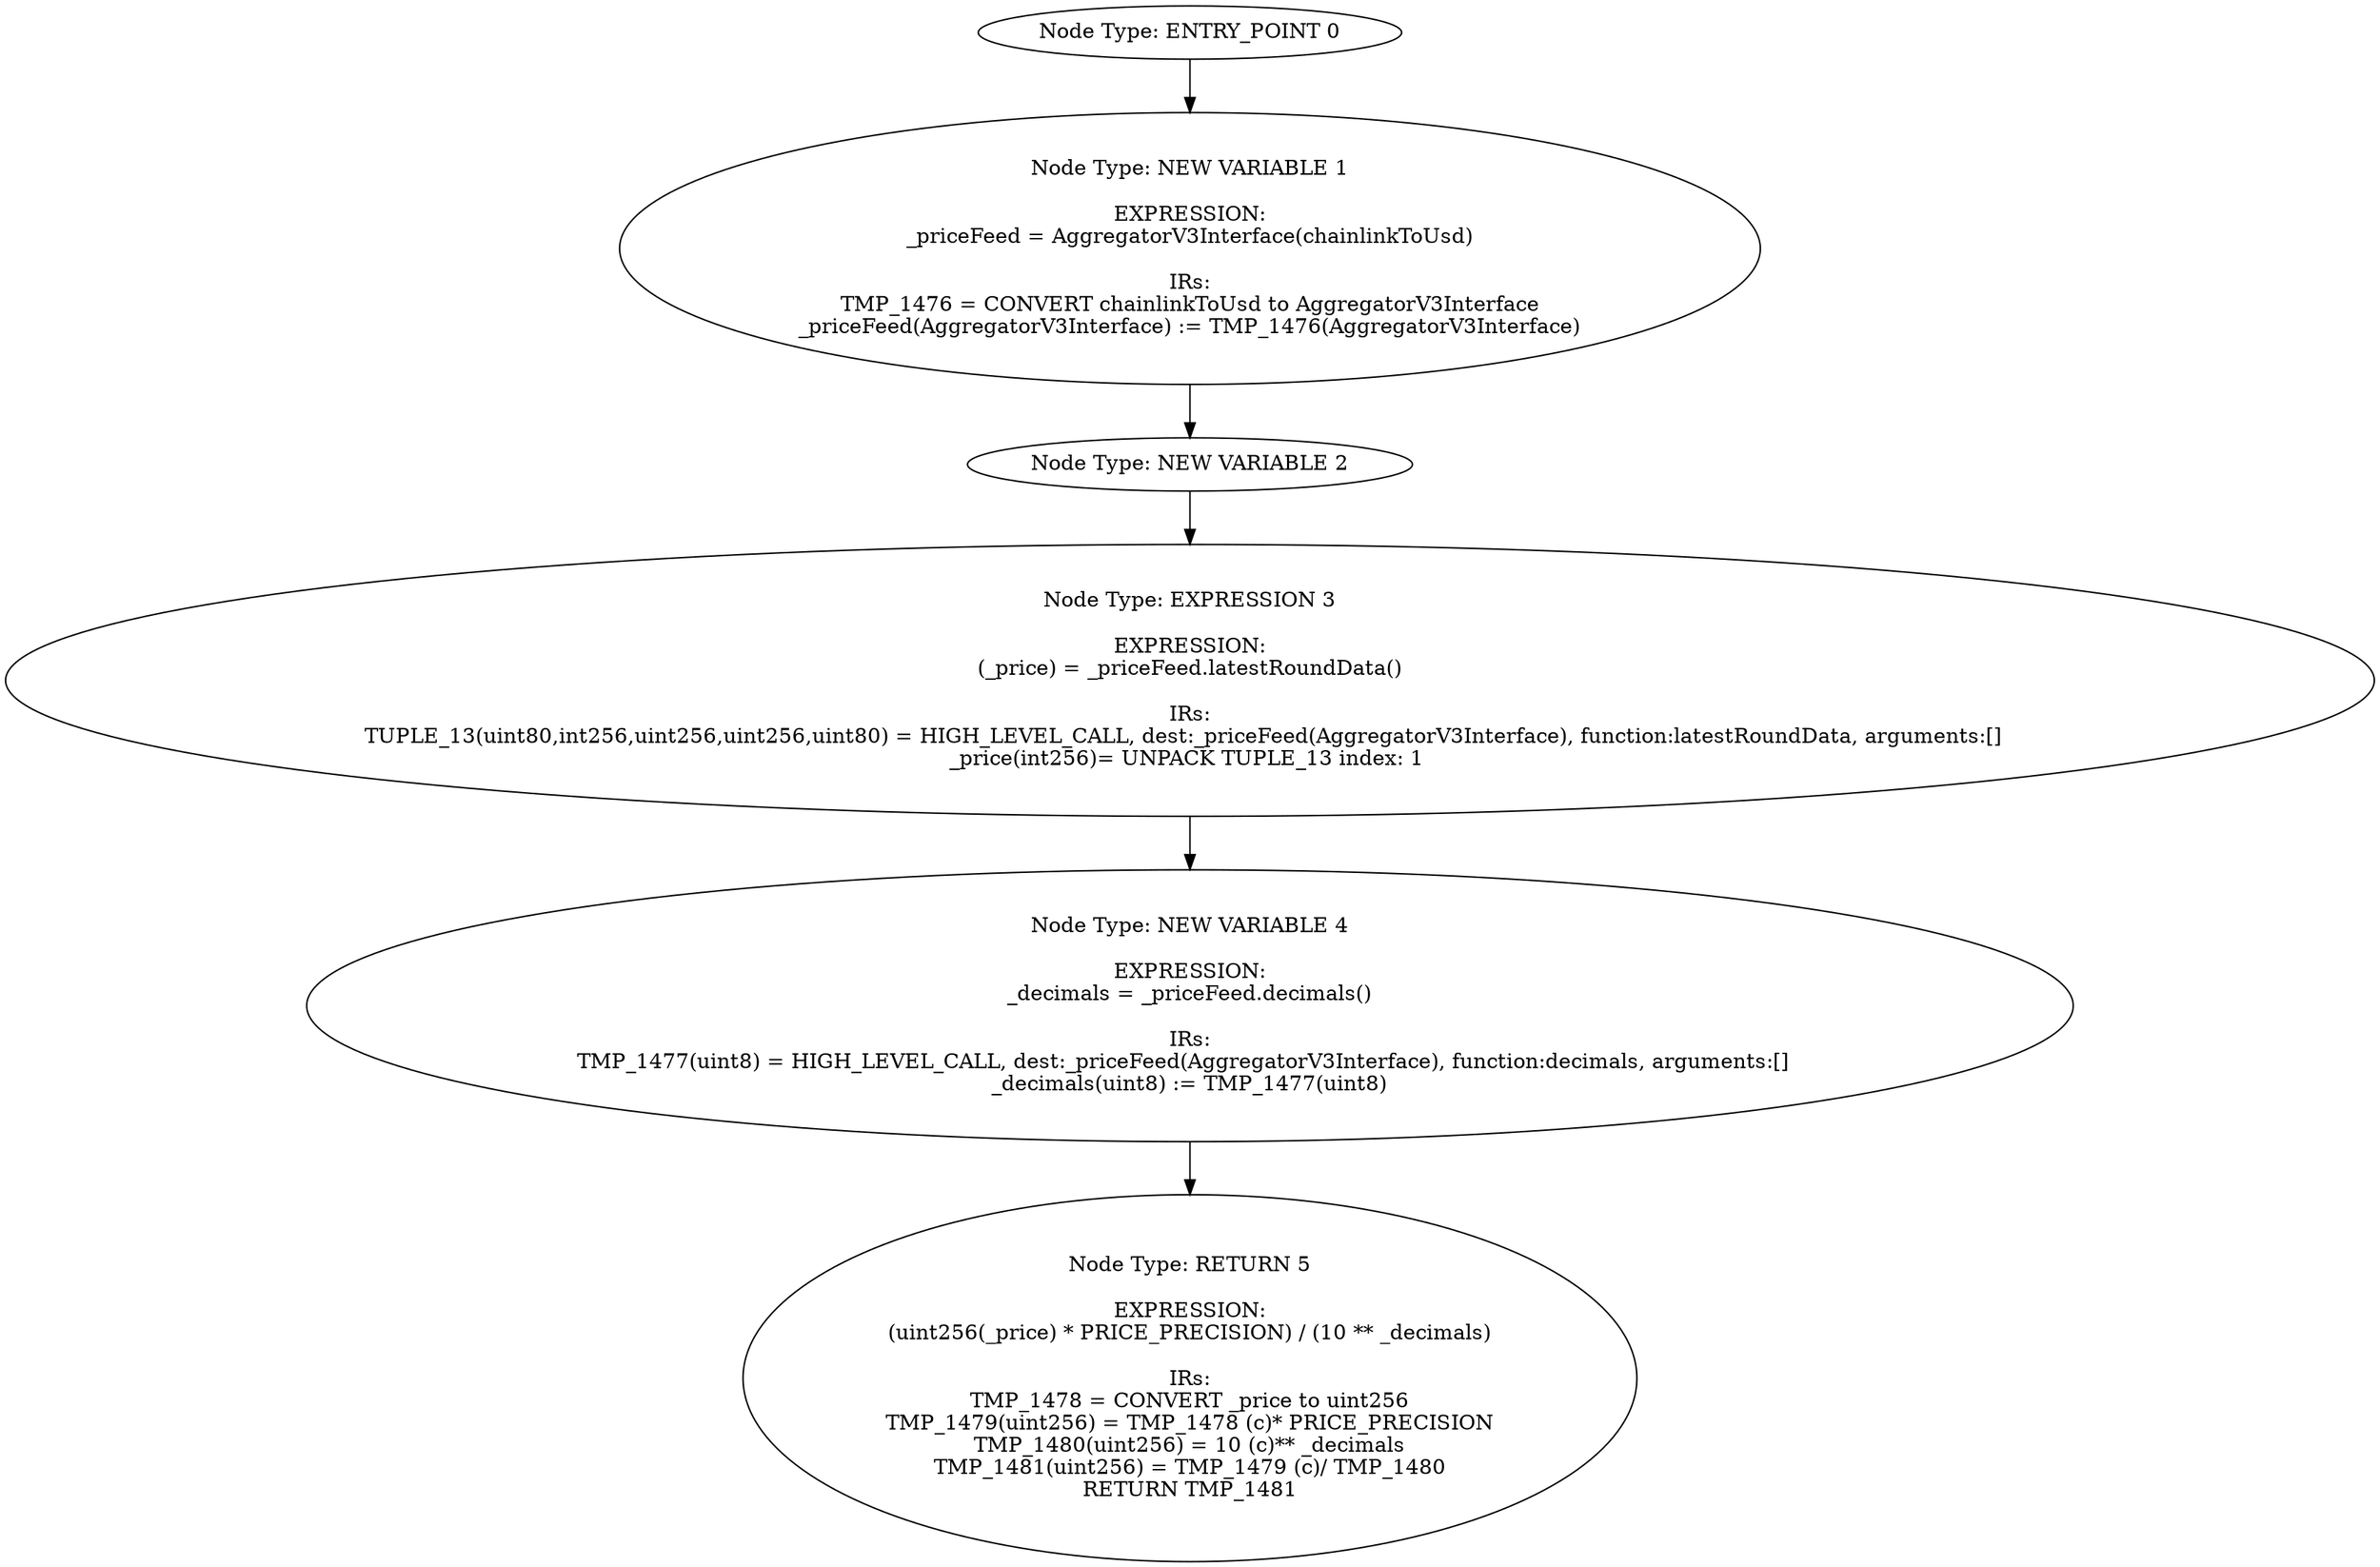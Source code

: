 digraph{
0[label="Node Type: ENTRY_POINT 0
"];
0->1;
1[label="Node Type: NEW VARIABLE 1

EXPRESSION:
_priceFeed = AggregatorV3Interface(chainlinkToUsd)

IRs:
TMP_1476 = CONVERT chainlinkToUsd to AggregatorV3Interface
_priceFeed(AggregatorV3Interface) := TMP_1476(AggregatorV3Interface)"];
1->2;
2[label="Node Type: NEW VARIABLE 2
"];
2->3;
3[label="Node Type: EXPRESSION 3

EXPRESSION:
(_price) = _priceFeed.latestRoundData()

IRs:
TUPLE_13(uint80,int256,uint256,uint256,uint80) = HIGH_LEVEL_CALL, dest:_priceFeed(AggregatorV3Interface), function:latestRoundData, arguments:[]  
_price(int256)= UNPACK TUPLE_13 index: 1 "];
3->4;
4[label="Node Type: NEW VARIABLE 4

EXPRESSION:
_decimals = _priceFeed.decimals()

IRs:
TMP_1477(uint8) = HIGH_LEVEL_CALL, dest:_priceFeed(AggregatorV3Interface), function:decimals, arguments:[]  
_decimals(uint8) := TMP_1477(uint8)"];
4->5;
5[label="Node Type: RETURN 5

EXPRESSION:
(uint256(_price) * PRICE_PRECISION) / (10 ** _decimals)

IRs:
TMP_1478 = CONVERT _price to uint256
TMP_1479(uint256) = TMP_1478 (c)* PRICE_PRECISION
TMP_1480(uint256) = 10 (c)** _decimals
TMP_1481(uint256) = TMP_1479 (c)/ TMP_1480
RETURN TMP_1481"];
}
